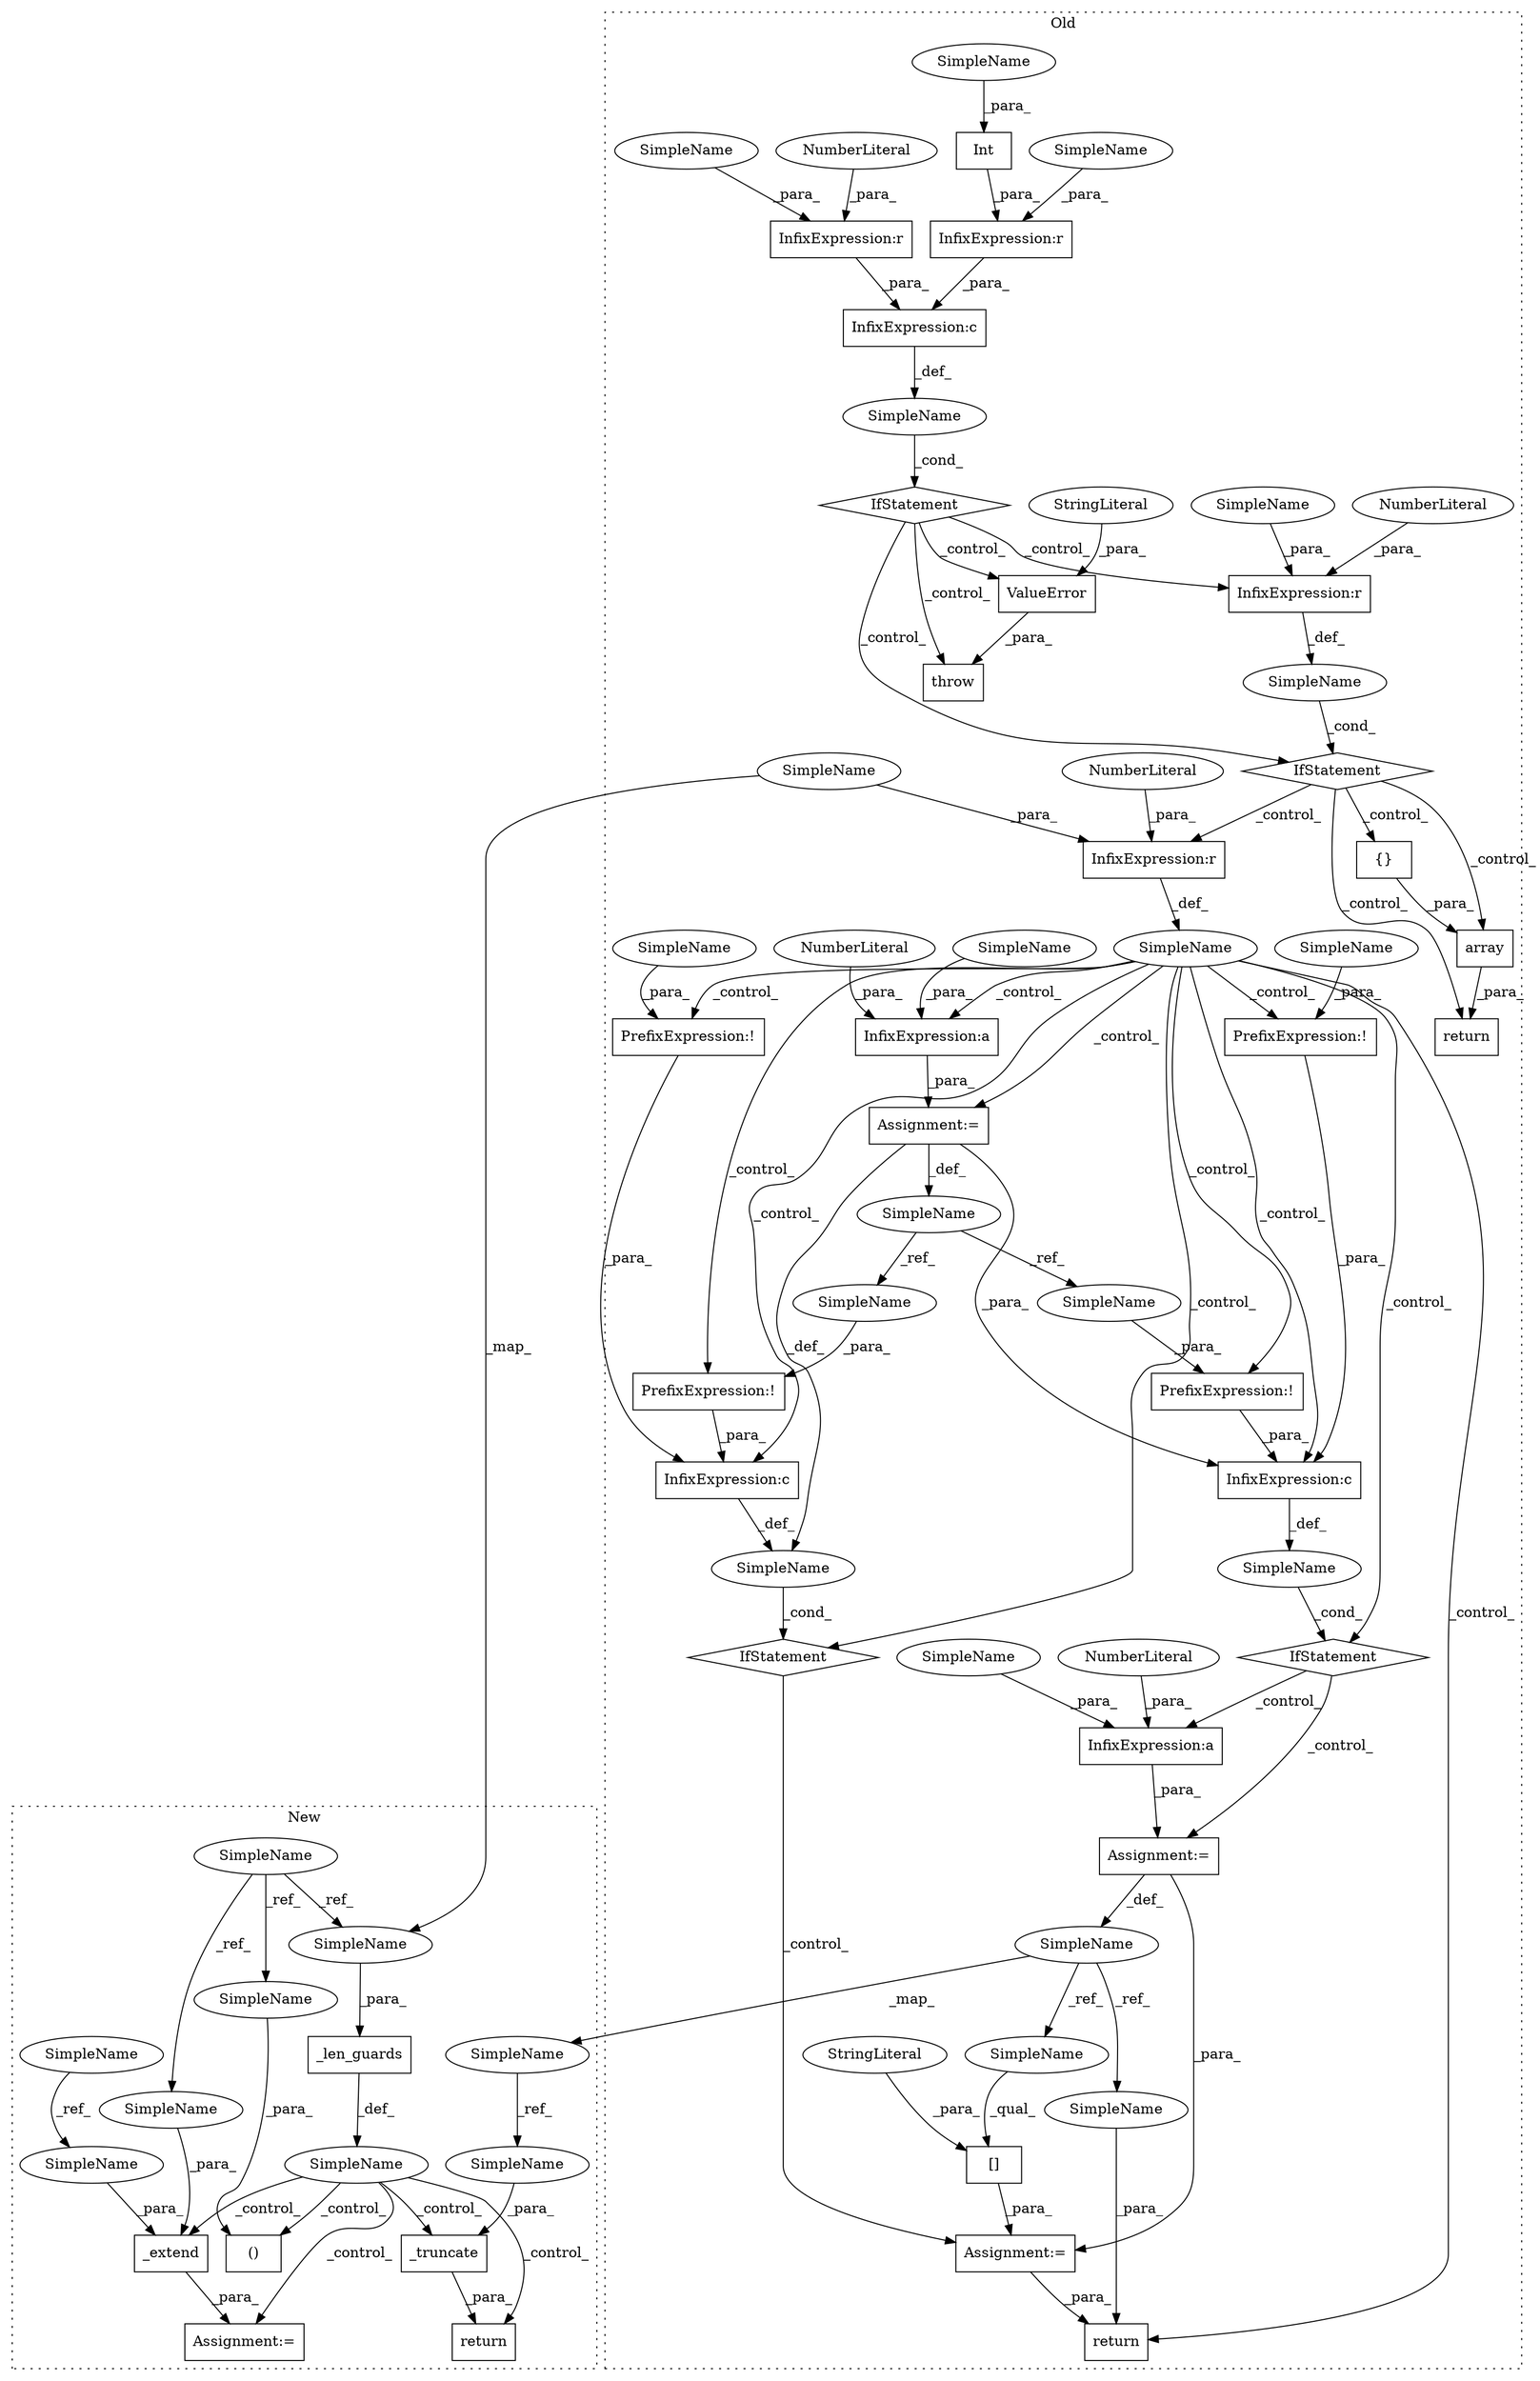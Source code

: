 digraph G {
subgraph cluster0 {
1 [label="Int" a="32" s="10229,10234" l="4,1" shape="box"];
6 [label="IfStatement" a="25" s="10224,10252" l="4,2" shape="diamond"];
7 [label="ValueError" a="32" s="10268,10327" l="11,1" shape="box"];
9 [label="InfixExpression:c" a="27" s="10241" l="4" shape="box"];
11 [label="SimpleName" a="42" s="" l="" shape="ellipse"];
12 [label="StringLiteral" a="45" s="10279" l="48" shape="ellipse"];
13 [label="InfixExpression:r" a="27" s="10235" l="4" shape="box"];
14 [label="InfixExpression:r" a="27" s="10247" l="3" shape="box"];
15 [label="NumberLiteral" a="34" s="10250" l="1" shape="ellipse"];
16 [label="throw" a="53" s="10262" l="6" shape="box"];
18 [label="PrefixExpression:!" a="38" s="10488" l="1" shape="box"];
19 [label="SimpleName" a="42" s="" l="" shape="ellipse"];
20 [label="InfixExpression:c" a="27" s="10640" l="4" shape="box"];
21 [label="PrefixExpression:!" a="38" s="10644" l="1" shape="box"];
22 [label="PrefixExpression:!" a="38" s="10636" l="1" shape="box"];
23 [label="InfixExpression:a" a="27" s="10465" l="3" shape="box"];
24 [label="PrefixExpression:!" a="38" s="10480" l="1" shape="box"];
25 [label="InfixExpression:a" a="27" s="10506" l="3" shape="box"];
26 [label="{}" a="4" s="10388" l="2" shape="box"];
27 [label="InfixExpression:r" a="27" s="10345" l="4" shape="box"];
28 [label="NumberLiteral" a="34" s="10349" l="1" shape="ellipse"];
29 [label="NumberLiteral" a="34" s="10509" l="1" shape="ellipse"];
30 [label="NumberLiteral" a="34" s="10468" l="1" shape="ellipse"];
31 [label="InfixExpression:r" a="27" s="10408" l="4" shape="box"];
32 [label="NumberLiteral" a="34" s="10412" l="1" shape="ellipse"];
33 [label="InfixExpression:c" a="27" s="10484" l="4" shape="box"];
34 [label="array" a="32" s="10373,10390" l="6,1" shape="box"];
35 [label="SimpleName" a="42" s="" l="" shape="ellipse"];
36 [label="IfStatement" a="25" s="10476,10492" l="4,2" shape="diamond"];
39 [label="IfStatement" a="25" s="10632,10648" l="4,2" shape="diamond"];
40 [label="SimpleName" a="42" s="10459" l="3" shape="ellipse"];
41 [label="IfStatement" a="25" s="10340,10350" l="4,2" shape="diamond"];
42 [label="SimpleName" a="42" s="" l="" shape="ellipse"];
43 [label="Assignment:=" a="7" s="10462" l="1" shape="box"];
44 [label="Assignment:=" a="7" s="10503" l="1" shape="box"];
45 [label="return" a="41" s="10360" l="7" shape="box"];
46 [label="[]" a="2" s="10660,10680" l="2,1" shape="box"];
47 [label="SimpleName" a="42" s="" l="" shape="ellipse"];
48 [label="Assignment:=" a="7" s="10659" l="1" shape="box"];
49 [label="SimpleName" a="42" s="10598" l="1" shape="ellipse"];
51 [label="return" a="41" s="10693" l="7" shape="box"];
52 [label="StringLiteral" a="45" s="10662" l="18" shape="ellipse"];
58 [label="SimpleName" a="42" s="10505" l="1" shape="ellipse"];
59 [label="SimpleName" a="42" s="10407" l="1" shape="ellipse"];
60 [label="SimpleName" a="42" s="10464" l="1" shape="ellipse"];
61 [label="SimpleName" a="42" s="10239" l="1" shape="ellipse"];
62 [label="SimpleName" a="42" s="10344" l="1" shape="ellipse"];
63 [label="SimpleName" a="42" s="10233" l="1" shape="ellipse"];
64 [label="SimpleName" a="42" s="10246" l="1" shape="ellipse"];
65 [label="SimpleName" a="42" s="10660" l="1" shape="ellipse"];
66 [label="SimpleName" a="42" s="10700" l="1" shape="ellipse"];
67 [label="SimpleName" a="42" s="10645" l="3" shape="ellipse"];
68 [label="SimpleName" a="42" s="10489" l="3" shape="ellipse"];
69 [label="SimpleName" a="42" s="10481" l="3" shape="ellipse"];
70 [label="SimpleName" a="42" s="10637" l="3" shape="ellipse"];
label = "Old";
style="dotted";
}
subgraph cluster1 {
2 [label="_truncate" a="32" s="8278,8301" l="10,1" shape="box"];
3 [label="SimpleName" a="42" s="" l="" shape="ellipse"];
4 [label="return" a="41" s="8271" l="7" shape="box"];
5 [label="()" a="106" s="8115" l="25" shape="box"];
8 [label="_len_guards" a="32" s="8054,8067" l="12,1" shape="box"];
10 [label="_extend" a="32" s="8142,8155" l="8,1" shape="box"];
17 [label="Assignment:=" a="7" s="8140" l="2" shape="box"];
37 [label="SimpleName" a="42" s="7971" l="3" shape="ellipse"];
38 [label="SimpleName" a="42" s="8010" l="1" shape="ellipse"];
50 [label="SimpleName" a="42" s="8237" l="1" shape="ellipse"];
53 [label="SimpleName" a="42" s="8150" l="1" shape="ellipse"];
54 [label="SimpleName" a="42" s="8115" l="1" shape="ellipse"];
55 [label="SimpleName" a="42" s="8066" l="1" shape="ellipse"];
56 [label="SimpleName" a="42" s="8288" l="1" shape="ellipse"];
57 [label="SimpleName" a="42" s="8152" l="3" shape="ellipse"];
label = "New";
style="dotted";
}
1 -> 13 [label="_para_"];
2 -> 4 [label="_para_"];
3 -> 4 [label="_control_"];
3 -> 17 [label="_control_"];
3 -> 10 [label="_control_"];
3 -> 2 [label="_control_"];
3 -> 5 [label="_control_"];
6 -> 7 [label="_control_"];
6 -> 27 [label="_control_"];
6 -> 41 [label="_control_"];
6 -> 16 [label="_control_"];
7 -> 16 [label="_para_"];
8 -> 3 [label="_def_"];
9 -> 11 [label="_def_"];
10 -> 17 [label="_para_"];
11 -> 6 [label="_cond_"];
12 -> 7 [label="_para_"];
13 -> 9 [label="_para_"];
14 -> 9 [label="_para_"];
15 -> 14 [label="_para_"];
18 -> 33 [label="_para_"];
19 -> 36 [label="_control_"];
19 -> 33 [label="_control_"];
19 -> 22 [label="_control_"];
19 -> 21 [label="_control_"];
19 -> 43 [label="_control_"];
19 -> 23 [label="_control_"];
19 -> 18 [label="_control_"];
19 -> 24 [label="_control_"];
19 -> 39 [label="_control_"];
19 -> 20 [label="_control_"];
19 -> 51 [label="_control_"];
20 -> 47 [label="_def_"];
21 -> 20 [label="_para_"];
22 -> 20 [label="_para_"];
23 -> 43 [label="_para_"];
24 -> 33 [label="_para_"];
25 -> 44 [label="_para_"];
26 -> 34 [label="_para_"];
27 -> 42 [label="_def_"];
28 -> 27 [label="_para_"];
29 -> 25 [label="_para_"];
30 -> 23 [label="_para_"];
31 -> 19 [label="_def_"];
32 -> 31 [label="_para_"];
33 -> 35 [label="_def_"];
34 -> 45 [label="_para_"];
35 -> 36 [label="_cond_"];
36 -> 44 [label="_control_"];
36 -> 25 [label="_control_"];
37 -> 57 [label="_ref_"];
38 -> 53 [label="_ref_"];
38 -> 54 [label="_ref_"];
38 -> 55 [label="_ref_"];
39 -> 48 [label="_control_"];
40 -> 67 [label="_ref_"];
40 -> 68 [label="_ref_"];
41 -> 26 [label="_control_"];
41 -> 45 [label="_control_"];
41 -> 31 [label="_control_"];
41 -> 34 [label="_control_"];
42 -> 41 [label="_cond_"];
43 -> 33 [label="_para_"];
43 -> 47 [label="_def_"];
43 -> 40 [label="_def_"];
44 -> 48 [label="_para_"];
44 -> 49 [label="_def_"];
46 -> 48 [label="_para_"];
47 -> 39 [label="_cond_"];
48 -> 51 [label="_para_"];
49 -> 50 [label="_map_"];
49 -> 65 [label="_ref_"];
49 -> 66 [label="_ref_"];
50 -> 56 [label="_ref_"];
52 -> 46 [label="_para_"];
53 -> 10 [label="_para_"];
54 -> 5 [label="_para_"];
55 -> 8 [label="_para_"];
56 -> 2 [label="_para_"];
57 -> 10 [label="_para_"];
58 -> 25 [label="_para_"];
59 -> 55 [label="_map_"];
59 -> 31 [label="_para_"];
60 -> 23 [label="_para_"];
61 -> 13 [label="_para_"];
62 -> 27 [label="_para_"];
63 -> 1 [label="_para_"];
64 -> 14 [label="_para_"];
65 -> 46 [label="_qual_"];
66 -> 51 [label="_para_"];
67 -> 21 [label="_para_"];
68 -> 18 [label="_para_"];
69 -> 24 [label="_para_"];
70 -> 22 [label="_para_"];
}